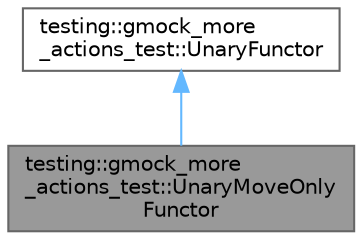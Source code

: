 digraph "testing::gmock_more_actions_test::UnaryMoveOnlyFunctor"
{
 // LATEX_PDF_SIZE
  bgcolor="transparent";
  edge [fontname=Helvetica,fontsize=10,labelfontname=Helvetica,labelfontsize=10];
  node [fontname=Helvetica,fontsize=10,shape=box,height=0.2,width=0.4];
  Node1 [id="Node000001",label="testing::gmock_more\l_actions_test::UnaryMoveOnly\lFunctor",height=0.2,width=0.4,color="gray40", fillcolor="grey60", style="filled", fontcolor="black",tooltip=" "];
  Node2 -> Node1 [id="edge2_Node000001_Node000002",dir="back",color="steelblue1",style="solid",tooltip=" "];
  Node2 [id="Node000002",label="testing::gmock_more\l_actions_test::UnaryFunctor",height=0.2,width=0.4,color="gray40", fillcolor="white", style="filled",URL="$structtesting_1_1gmock__more__actions__test_1_1UnaryFunctor.html",tooltip=" "];
}
